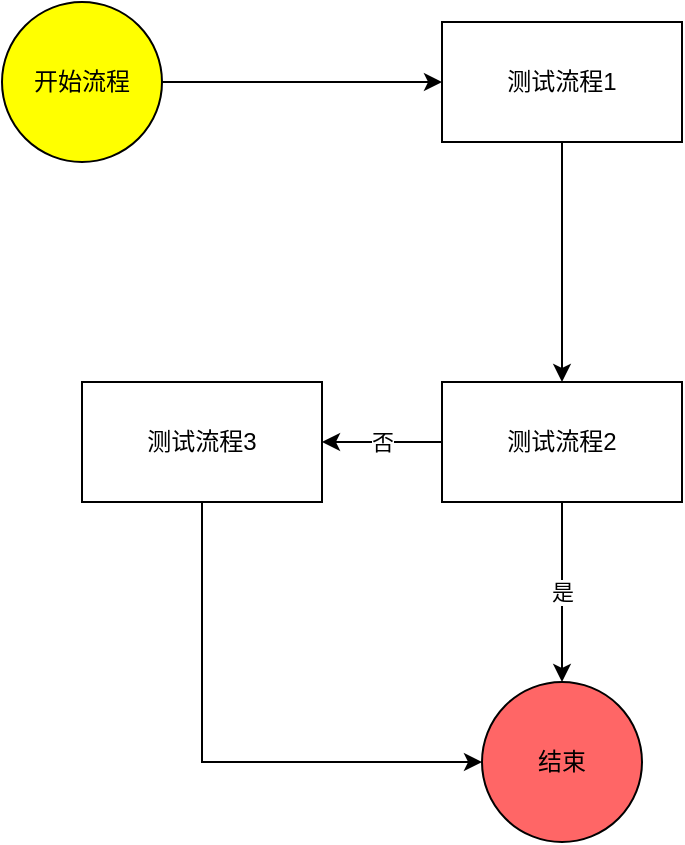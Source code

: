 <mxfile version="10.7.5" type="github"><diagram id="d7qbndz3O0XGVYrir5rn" name="ç¬¬ 1 é¡µ"><mxGraphModel dx="1236" dy="541" grid="1" gridSize="10" guides="1" tooltips="1" connect="1" arrows="1" fold="1" page="1" pageScale="1" pageWidth="827" pageHeight="1169" math="0" shadow="0"><root><mxCell id="0"/><mxCell id="1" parent="0"/><mxCell id="pwjjlEvpVbJK9VlO5the-6" style="edgeStyle=orthogonalEdgeStyle;rounded=0;orthogonalLoop=1;jettySize=auto;html=1;exitX=0.5;exitY=1;exitDx=0;exitDy=0;entryX=0.5;entryY=0;entryDx=0;entryDy=0;" parent="1" source="pwjjlEvpVbJK9VlO5the-1" target="pwjjlEvpVbJK9VlO5the-2" edge="1"><mxGeometry relative="1" as="geometry"/></mxCell><mxCell id="pwjjlEvpVbJK9VlO5the-1" value="测试流程1" style="rounded=0;whiteSpace=wrap;html=1;" parent="1" vertex="1"><mxGeometry x="290" y="60" width="120" height="60" as="geometry"/></mxCell><mxCell id="pwjjlEvpVbJK9VlO5the-8" value="是" style="edgeStyle=orthogonalEdgeStyle;rounded=0;orthogonalLoop=1;jettySize=auto;html=1;exitX=0.5;exitY=1;exitDx=0;exitDy=0;entryX=0.5;entryY=0;entryDx=0;entryDy=0;" parent="1" source="pwjjlEvpVbJK9VlO5the-2" target="pwjjlEvpVbJK9VlO5the-7" edge="1"><mxGeometry relative="1" as="geometry"/></mxCell><mxCell id="8rDLxtMI7eCITHsIeJ9J-2" value="否" style="edgeStyle=orthogonalEdgeStyle;rounded=0;orthogonalLoop=1;jettySize=auto;html=1;exitX=0;exitY=0.5;exitDx=0;exitDy=0;entryX=1;entryY=0.5;entryDx=0;entryDy=0;" edge="1" parent="1" source="pwjjlEvpVbJK9VlO5the-2" target="8rDLxtMI7eCITHsIeJ9J-1"><mxGeometry relative="1" as="geometry"/></mxCell><mxCell id="pwjjlEvpVbJK9VlO5the-2" value="测试流程2" style="rounded=0;whiteSpace=wrap;html=1;" parent="1" vertex="1"><mxGeometry x="290" y="240" width="120" height="60" as="geometry"/></mxCell><mxCell id="pwjjlEvpVbJK9VlO5the-4" style="edgeStyle=orthogonalEdgeStyle;rounded=0;orthogonalLoop=1;jettySize=auto;html=1;exitX=1;exitY=0.5;exitDx=0;exitDy=0;" parent="1" source="pwjjlEvpVbJK9VlO5the-3" target="pwjjlEvpVbJK9VlO5the-1" edge="1"><mxGeometry relative="1" as="geometry"/></mxCell><mxCell id="pwjjlEvpVbJK9VlO5the-3" value="开始流程" style="ellipse;whiteSpace=wrap;html=1;aspect=fixed;fillColor=#FFFF00;" parent="1" vertex="1"><mxGeometry x="70" y="50" width="80" height="80" as="geometry"/></mxCell><mxCell id="pwjjlEvpVbJK9VlO5the-7" value="结束" style="ellipse;whiteSpace=wrap;html=1;aspect=fixed;fillColor=#FF6666;" parent="1" vertex="1"><mxGeometry x="310" y="390" width="80" height="80" as="geometry"/></mxCell><mxCell id="8rDLxtMI7eCITHsIeJ9J-3" style="edgeStyle=orthogonalEdgeStyle;rounded=0;orthogonalLoop=1;jettySize=auto;html=1;exitX=0.5;exitY=1;exitDx=0;exitDy=0;entryX=0;entryY=0.5;entryDx=0;entryDy=0;" edge="1" parent="1" source="8rDLxtMI7eCITHsIeJ9J-1" target="pwjjlEvpVbJK9VlO5the-7"><mxGeometry relative="1" as="geometry"/></mxCell><mxCell id="8rDLxtMI7eCITHsIeJ9J-1" value="测试流程3" style="rounded=0;whiteSpace=wrap;html=1;" vertex="1" parent="1"><mxGeometry x="110" y="240" width="120" height="60" as="geometry"/></mxCell></root></mxGraphModel></diagram></mxfile>
